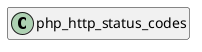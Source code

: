 @startuml
set namespaceSeparator \\
hide members
hide << alias >> circle

class php_http_status_codes
@enduml
